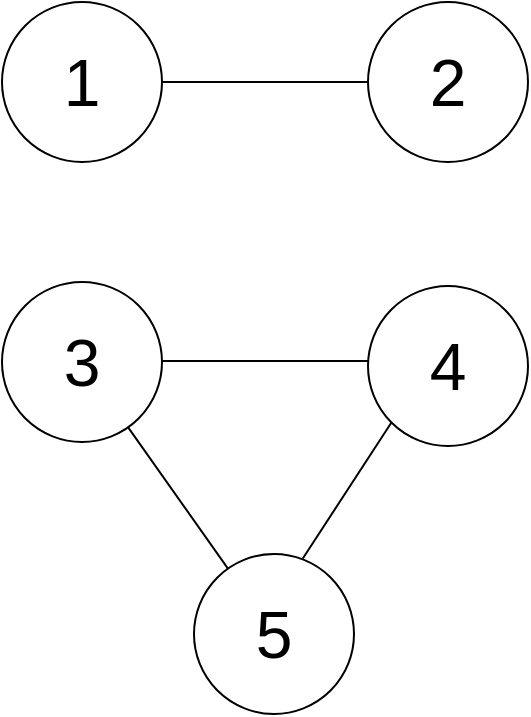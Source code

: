 <mxfile version="15.6.0" type="device"><diagram id="duLhUd74Gf7kRO8iQZ-M" name="Page-1"><mxGraphModel dx="1038" dy="547" grid="0" gridSize="10" guides="1" tooltips="1" connect="1" arrows="1" fold="1" page="1" pageScale="1" pageWidth="827" pageHeight="1169" math="0" shadow="0"><root><mxCell id="0"/><mxCell id="1" parent="0"/><mxCell id="IOhWMVWDWxEfG8OcoHxD-1" value="1" style="ellipse;whiteSpace=wrap;html=1;aspect=fixed;fontSize=33;" vertex="1" parent="1"><mxGeometry x="242" y="252" width="80" height="80" as="geometry"/></mxCell><mxCell id="IOhWMVWDWxEfG8OcoHxD-2" value="2" style="ellipse;whiteSpace=wrap;html=1;aspect=fixed;fontSize=33;" vertex="1" parent="1"><mxGeometry x="425" y="252" width="80" height="80" as="geometry"/></mxCell><mxCell id="IOhWMVWDWxEfG8OcoHxD-3" value="3" style="ellipse;whiteSpace=wrap;html=1;aspect=fixed;fontSize=33;" vertex="1" parent="1"><mxGeometry x="242" y="392" width="80" height="80" as="geometry"/></mxCell><mxCell id="IOhWMVWDWxEfG8OcoHxD-4" value="4" style="ellipse;whiteSpace=wrap;html=1;aspect=fixed;fontSize=33;" vertex="1" parent="1"><mxGeometry x="425" y="394" width="80" height="80" as="geometry"/></mxCell><mxCell id="IOhWMVWDWxEfG8OcoHxD-5" value="5" style="ellipse;whiteSpace=wrap;html=1;aspect=fixed;fontSize=33;" vertex="1" parent="1"><mxGeometry x="338" y="528" width="80" height="80" as="geometry"/></mxCell><mxCell id="IOhWMVWDWxEfG8OcoHxD-9" value="" style="endArrow=none;html=1;rounded=0;fontSize=33;exitX=0.68;exitY=0.028;exitDx=0;exitDy=0;exitPerimeter=0;entryX=0;entryY=1;entryDx=0;entryDy=0;" edge="1" parent="1" source="IOhWMVWDWxEfG8OcoHxD-5" target="IOhWMVWDWxEfG8OcoHxD-4"><mxGeometry width="50" height="50" relative="1" as="geometry"><mxPoint x="387" y="507" as="sourcePoint"/><mxPoint x="437" y="457" as="targetPoint"/></mxGeometry></mxCell><mxCell id="IOhWMVWDWxEfG8OcoHxD-10" value="" style="endArrow=none;html=1;rounded=0;fontSize=33;" edge="1" parent="1" source="IOhWMVWDWxEfG8OcoHxD-1" target="IOhWMVWDWxEfG8OcoHxD-2"><mxGeometry width="50" height="50" relative="1" as="geometry"><mxPoint x="322.0" y="294.24" as="sourcePoint"/><mxPoint x="366.6" y="221" as="targetPoint"/></mxGeometry></mxCell><mxCell id="IOhWMVWDWxEfG8OcoHxD-11" value="" style="endArrow=none;html=1;rounded=0;fontSize=33;" edge="1" parent="1" source="IOhWMVWDWxEfG8OcoHxD-5" target="IOhWMVWDWxEfG8OcoHxD-3"><mxGeometry width="50" height="50" relative="1" as="geometry"><mxPoint x="412.4" y="550.24" as="sourcePoint"/><mxPoint x="457" y="477" as="targetPoint"/></mxGeometry></mxCell><mxCell id="IOhWMVWDWxEfG8OcoHxD-12" value="" style="endArrow=none;html=1;rounded=0;fontSize=33;" edge="1" parent="1"><mxGeometry width="50" height="50" relative="1" as="geometry"><mxPoint x="322" y="431.5" as="sourcePoint"/><mxPoint x="425" y="431.5" as="targetPoint"/></mxGeometry></mxCell></root></mxGraphModel></diagram></mxfile>